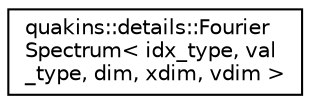digraph "Graphical Class Hierarchy"
{
 // LATEX_PDF_SIZE
  edge [fontname="Helvetica",fontsize="10",labelfontname="Helvetica",labelfontsize="10"];
  node [fontname="Helvetica",fontsize="10",shape=record];
  rankdir="LR";
  Node0 [label="quakins::details::Fourier\lSpectrum\< idx_type, val\l_type, dim, xdim, vdim \>",height=0.2,width=0.4,color="black", fillcolor="white", style="filled",URL="$classquakins_1_1details_1_1FourierSpectrum.html",tooltip=" "];
}
